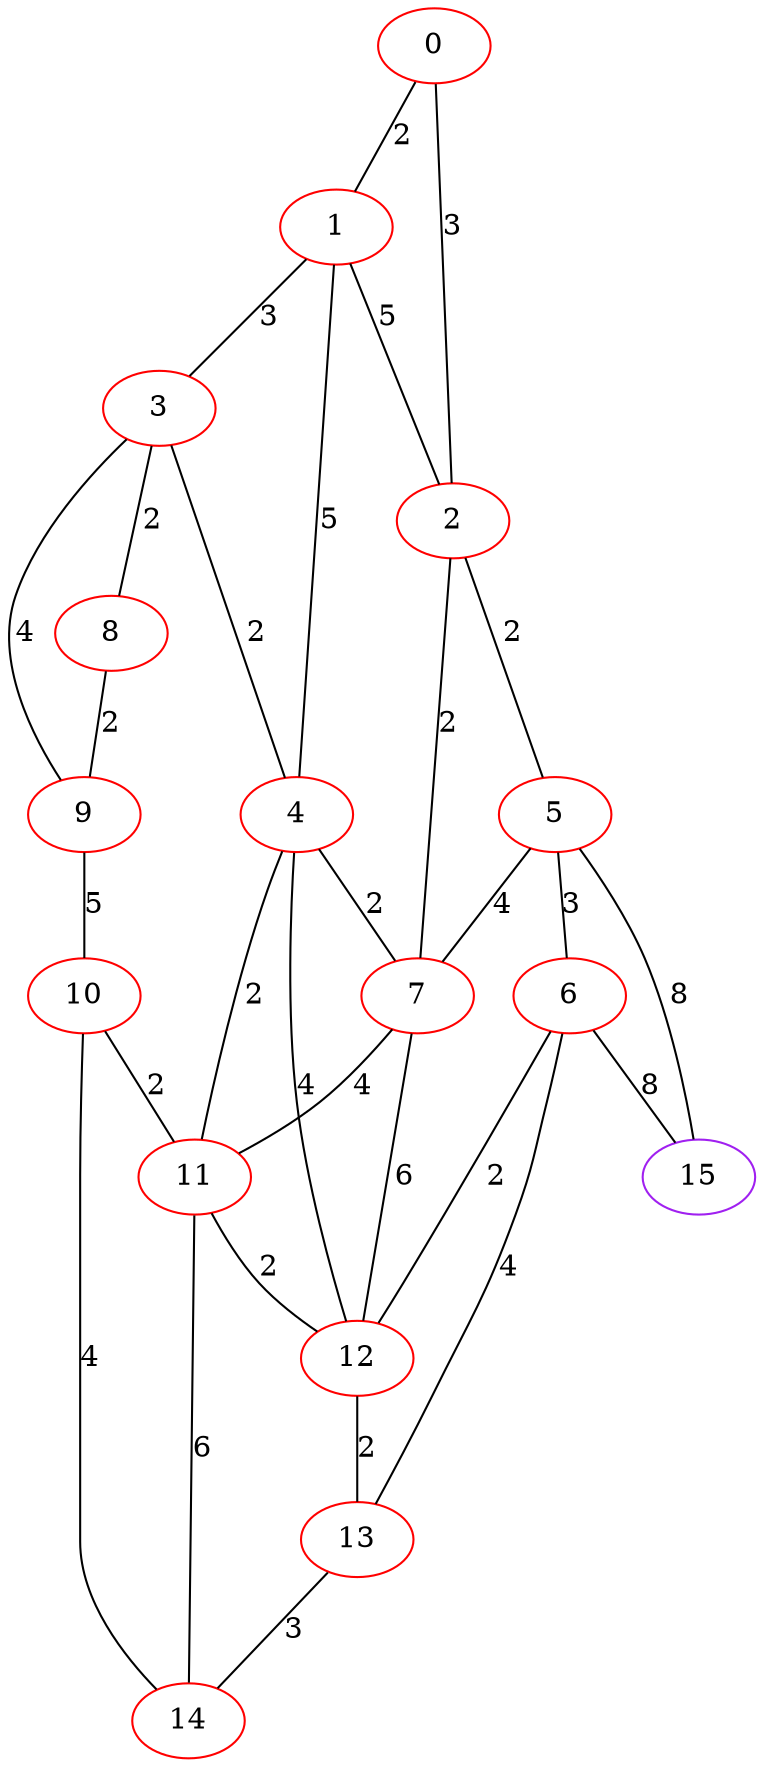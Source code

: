 graph "" {
0 [color=red, weight=1];
1 [color=red, weight=1];
2 [color=red, weight=1];
3 [color=red, weight=1];
4 [color=red, weight=1];
5 [color=red, weight=1];
6 [color=red, weight=1];
7 [color=red, weight=1];
8 [color=red, weight=1];
9 [color=red, weight=1];
10 [color=red, weight=1];
11 [color=red, weight=1];
12 [color=red, weight=1];
13 [color=red, weight=1];
14 [color=red, weight=1];
15 [color=purple, weight=4];
0 -- 1  [key=0, label=2];
0 -- 2  [key=0, label=3];
1 -- 2  [key=0, label=5];
1 -- 3  [key=0, label=3];
1 -- 4  [key=0, label=5];
2 -- 5  [key=0, label=2];
2 -- 7  [key=0, label=2];
3 -- 8  [key=0, label=2];
3 -- 9  [key=0, label=4];
3 -- 4  [key=0, label=2];
4 -- 11  [key=0, label=2];
4 -- 12  [key=0, label=4];
4 -- 7  [key=0, label=2];
5 -- 15  [key=0, label=8];
5 -- 6  [key=0, label=3];
5 -- 7  [key=0, label=4];
6 -- 15  [key=0, label=8];
6 -- 12  [key=0, label=2];
6 -- 13  [key=0, label=4];
7 -- 12  [key=0, label=6];
7 -- 11  [key=0, label=4];
8 -- 9  [key=0, label=2];
9 -- 10  [key=0, label=5];
10 -- 11  [key=0, label=2];
10 -- 14  [key=0, label=4];
11 -- 12  [key=0, label=2];
11 -- 14  [key=0, label=6];
12 -- 13  [key=0, label=2];
13 -- 14  [key=0, label=3];
}
